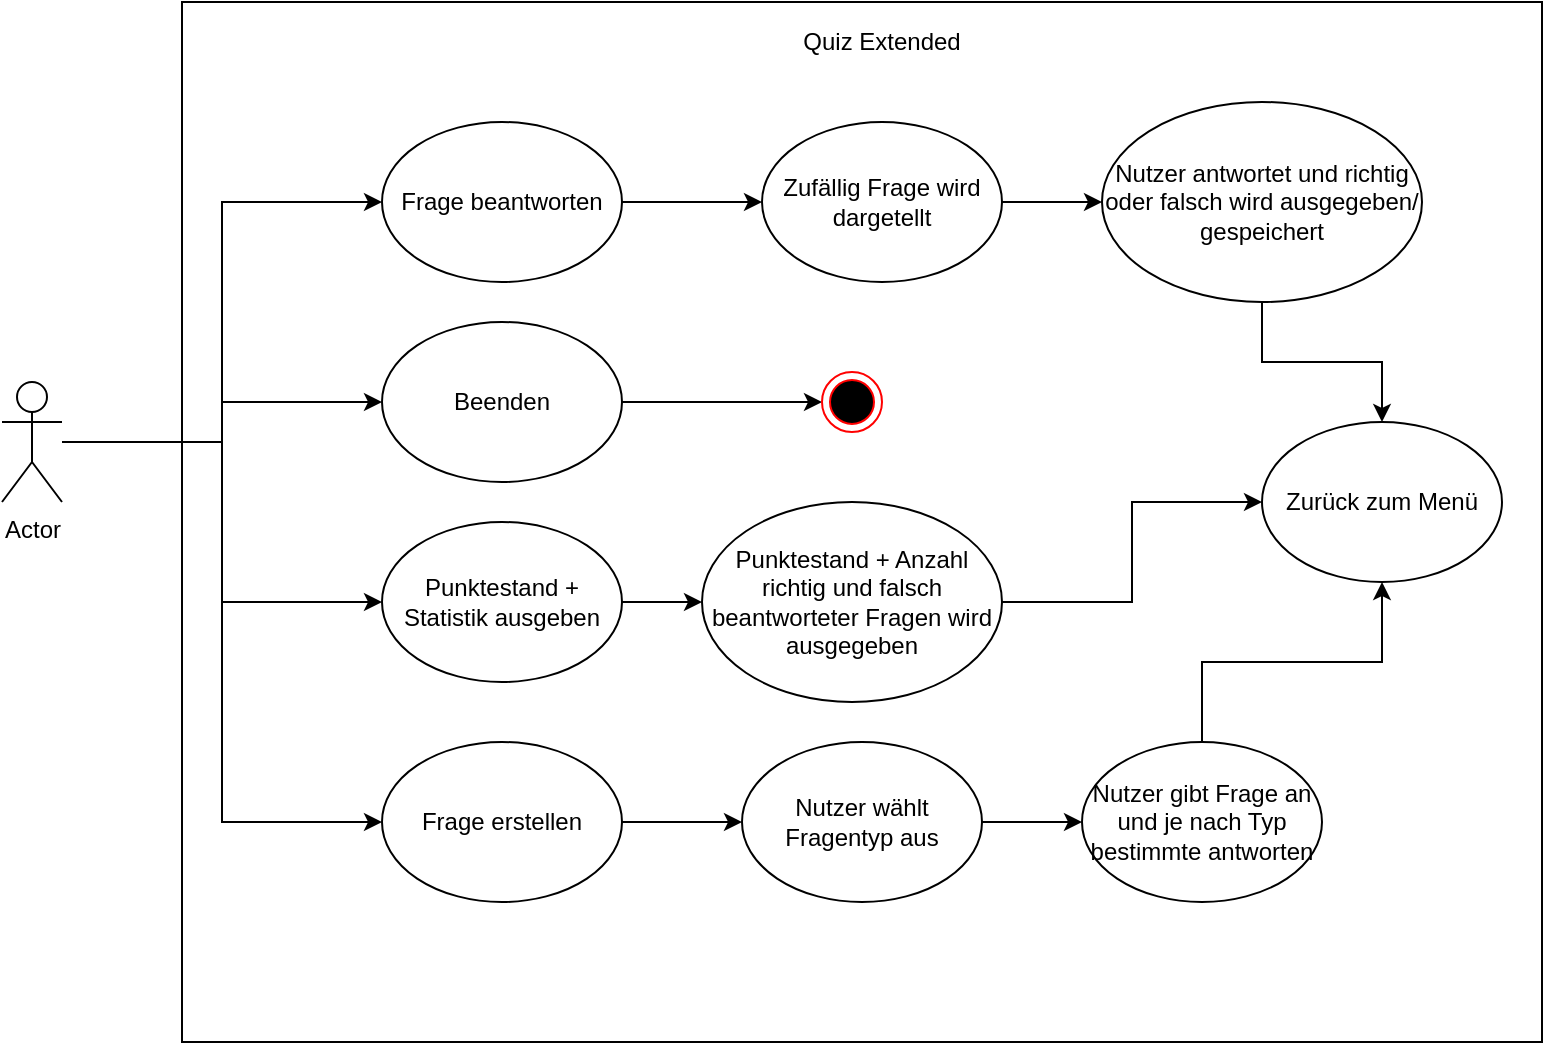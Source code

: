 <mxfile version="13.5.3" type="device"><diagram id="bJcW8sg3ypXaByYQLtS-" name="Page-1"><mxGraphModel dx="1422" dy="713" grid="1" gridSize="10" guides="1" tooltips="1" connect="1" arrows="1" fold="1" page="1" pageScale="1" pageWidth="827" pageHeight="1169" math="0" shadow="0"><root><mxCell id="0"/><mxCell id="1" parent="0"/><mxCell id="5000ic3gXcB7Vf9aAmBW-1" value="" style="whiteSpace=wrap;html=1;" vertex="1" parent="1"><mxGeometry x="100" width="680" height="520" as="geometry"/></mxCell><mxCell id="5000ic3gXcB7Vf9aAmBW-16" style="edgeStyle=orthogonalEdgeStyle;rounded=0;orthogonalLoop=1;jettySize=auto;html=1;entryX=0;entryY=0.5;entryDx=0;entryDy=0;" edge="1" parent="1" source="5000ic3gXcB7Vf9aAmBW-2" target="5000ic3gXcB7Vf9aAmBW-5"><mxGeometry relative="1" as="geometry"/></mxCell><mxCell id="5000ic3gXcB7Vf9aAmBW-17" style="edgeStyle=orthogonalEdgeStyle;rounded=0;orthogonalLoop=1;jettySize=auto;html=1;entryX=0;entryY=0.5;entryDx=0;entryDy=0;" edge="1" parent="1" source="5000ic3gXcB7Vf9aAmBW-2" target="5000ic3gXcB7Vf9aAmBW-3"><mxGeometry relative="1" as="geometry"/></mxCell><mxCell id="5000ic3gXcB7Vf9aAmBW-18" style="edgeStyle=orthogonalEdgeStyle;rounded=0;orthogonalLoop=1;jettySize=auto;html=1;entryX=0;entryY=0.5;entryDx=0;entryDy=0;" edge="1" parent="1" source="5000ic3gXcB7Vf9aAmBW-2" target="5000ic3gXcB7Vf9aAmBW-7"><mxGeometry relative="1" as="geometry"/></mxCell><mxCell id="5000ic3gXcB7Vf9aAmBW-19" style="edgeStyle=orthogonalEdgeStyle;rounded=0;orthogonalLoop=1;jettySize=auto;html=1;entryX=0;entryY=0.5;entryDx=0;entryDy=0;" edge="1" parent="1" source="5000ic3gXcB7Vf9aAmBW-2" target="5000ic3gXcB7Vf9aAmBW-4"><mxGeometry relative="1" as="geometry"/></mxCell><mxCell id="5000ic3gXcB7Vf9aAmBW-2" value="Actor" style="shape=umlActor;verticalLabelPosition=bottom;verticalAlign=top;html=1;outlineConnect=0;" vertex="1" parent="1"><mxGeometry x="10" y="190" width="30" height="60" as="geometry"/></mxCell><mxCell id="5000ic3gXcB7Vf9aAmBW-24" style="edgeStyle=orthogonalEdgeStyle;rounded=0;orthogonalLoop=1;jettySize=auto;html=1;exitX=1;exitY=0.5;exitDx=0;exitDy=0;entryX=0;entryY=0.5;entryDx=0;entryDy=0;" edge="1" parent="1" source="5000ic3gXcB7Vf9aAmBW-3" target="5000ic3gXcB7Vf9aAmBW-8"><mxGeometry relative="1" as="geometry"/></mxCell><mxCell id="5000ic3gXcB7Vf9aAmBW-3" value="Frage beantworten" style="ellipse;whiteSpace=wrap;html=1;" vertex="1" parent="1"><mxGeometry x="200" y="60" width="120" height="80" as="geometry"/></mxCell><mxCell id="5000ic3gXcB7Vf9aAmBW-20" style="edgeStyle=orthogonalEdgeStyle;rounded=0;orthogonalLoop=1;jettySize=auto;html=1;entryX=0;entryY=0.5;entryDx=0;entryDy=0;" edge="1" parent="1" source="5000ic3gXcB7Vf9aAmBW-4" target="5000ic3gXcB7Vf9aAmBW-11"><mxGeometry relative="1" as="geometry"/></mxCell><mxCell id="5000ic3gXcB7Vf9aAmBW-4" value="Frage erstellen" style="ellipse;whiteSpace=wrap;html=1;" vertex="1" parent="1"><mxGeometry x="200" y="370" width="120" height="80" as="geometry"/></mxCell><mxCell id="5000ic3gXcB7Vf9aAmBW-23" style="edgeStyle=orthogonalEdgeStyle;rounded=0;orthogonalLoop=1;jettySize=auto;html=1;entryX=0;entryY=0.5;entryDx=0;entryDy=0;" edge="1" parent="1" source="5000ic3gXcB7Vf9aAmBW-5" target="5000ic3gXcB7Vf9aAmBW-22"><mxGeometry relative="1" as="geometry"/></mxCell><mxCell id="5000ic3gXcB7Vf9aAmBW-5" value="Beenden" style="ellipse;whiteSpace=wrap;html=1;" vertex="1" parent="1"><mxGeometry x="200" y="160" width="120" height="80" as="geometry"/></mxCell><mxCell id="5000ic3gXcB7Vf9aAmBW-21" style="edgeStyle=orthogonalEdgeStyle;rounded=0;orthogonalLoop=1;jettySize=auto;html=1;entryX=0;entryY=0.5;entryDx=0;entryDy=0;" edge="1" parent="1" source="5000ic3gXcB7Vf9aAmBW-7" target="5000ic3gXcB7Vf9aAmBW-14"><mxGeometry relative="1" as="geometry"/></mxCell><mxCell id="5000ic3gXcB7Vf9aAmBW-7" value="Punktestand + Statistik ausgeben" style="ellipse;whiteSpace=wrap;html=1;" vertex="1" parent="1"><mxGeometry x="200" y="260" width="120" height="80" as="geometry"/></mxCell><mxCell id="5000ic3gXcB7Vf9aAmBW-25" style="edgeStyle=orthogonalEdgeStyle;rounded=0;orthogonalLoop=1;jettySize=auto;html=1;entryX=0;entryY=0.5;entryDx=0;entryDy=0;" edge="1" parent="1" source="5000ic3gXcB7Vf9aAmBW-8" target="5000ic3gXcB7Vf9aAmBW-9"><mxGeometry relative="1" as="geometry"/></mxCell><mxCell id="5000ic3gXcB7Vf9aAmBW-8" value="Zufällig Frage wird dargetellt" style="ellipse;whiteSpace=wrap;html=1;" vertex="1" parent="1"><mxGeometry x="390" y="60" width="120" height="80" as="geometry"/></mxCell><mxCell id="5000ic3gXcB7Vf9aAmBW-26" style="edgeStyle=orthogonalEdgeStyle;rounded=0;orthogonalLoop=1;jettySize=auto;html=1;entryX=0.5;entryY=0;entryDx=0;entryDy=0;" edge="1" parent="1" source="5000ic3gXcB7Vf9aAmBW-9" target="5000ic3gXcB7Vf9aAmBW-13"><mxGeometry relative="1" as="geometry"/></mxCell><mxCell id="5000ic3gXcB7Vf9aAmBW-9" value="Nutzer antwortet und richtig oder falsch wird ausgegeben/ gespeichert" style="ellipse;whiteSpace=wrap;html=1;" vertex="1" parent="1"><mxGeometry x="560" y="50" width="160" height="100" as="geometry"/></mxCell><mxCell id="5000ic3gXcB7Vf9aAmBW-28" style="edgeStyle=orthogonalEdgeStyle;rounded=0;orthogonalLoop=1;jettySize=auto;html=1;entryX=0;entryY=0.5;entryDx=0;entryDy=0;" edge="1" parent="1" source="5000ic3gXcB7Vf9aAmBW-11" target="5000ic3gXcB7Vf9aAmBW-12"><mxGeometry relative="1" as="geometry"/></mxCell><mxCell id="5000ic3gXcB7Vf9aAmBW-11" value="Nutzer wählt Fragentyp aus" style="ellipse;whiteSpace=wrap;html=1;" vertex="1" parent="1"><mxGeometry x="380" y="370" width="120" height="80" as="geometry"/></mxCell><mxCell id="5000ic3gXcB7Vf9aAmBW-29" style="edgeStyle=orthogonalEdgeStyle;rounded=0;orthogonalLoop=1;jettySize=auto;html=1;entryX=0.5;entryY=1;entryDx=0;entryDy=0;" edge="1" parent="1" source="5000ic3gXcB7Vf9aAmBW-12" target="5000ic3gXcB7Vf9aAmBW-13"><mxGeometry relative="1" as="geometry"/></mxCell><mxCell id="5000ic3gXcB7Vf9aAmBW-12" value="Nutzer gibt Frage an und je nach Typ bestimmte antworten" style="ellipse;whiteSpace=wrap;html=1;" vertex="1" parent="1"><mxGeometry x="550" y="370" width="120" height="80" as="geometry"/></mxCell><mxCell id="5000ic3gXcB7Vf9aAmBW-13" value="Zurück zum Menü" style="ellipse;whiteSpace=wrap;html=1;" vertex="1" parent="1"><mxGeometry x="640" y="210" width="120" height="80" as="geometry"/></mxCell><mxCell id="5000ic3gXcB7Vf9aAmBW-27" style="edgeStyle=orthogonalEdgeStyle;rounded=0;orthogonalLoop=1;jettySize=auto;html=1;entryX=0;entryY=0.5;entryDx=0;entryDy=0;" edge="1" parent="1" source="5000ic3gXcB7Vf9aAmBW-14" target="5000ic3gXcB7Vf9aAmBW-13"><mxGeometry relative="1" as="geometry"/></mxCell><mxCell id="5000ic3gXcB7Vf9aAmBW-14" value="Punktestand + Anzahl richtig und falsch beantworteter Fragen wird ausgegeben" style="ellipse;whiteSpace=wrap;html=1;" vertex="1" parent="1"><mxGeometry x="360" y="250" width="150" height="100" as="geometry"/></mxCell><mxCell id="5000ic3gXcB7Vf9aAmBW-22" value="" style="ellipse;html=1;shape=endState;fillColor=#000000;strokeColor=#ff0000;" vertex="1" parent="1"><mxGeometry x="420" y="185" width="30" height="30" as="geometry"/></mxCell><mxCell id="5000ic3gXcB7Vf9aAmBW-30" value="Quiz Extended" style="text;html=1;strokeColor=none;fillColor=none;align=center;verticalAlign=middle;whiteSpace=wrap;rounded=0;" vertex="1" parent="1"><mxGeometry x="375" y="10" width="150" height="20" as="geometry"/></mxCell></root></mxGraphModel></diagram></mxfile>